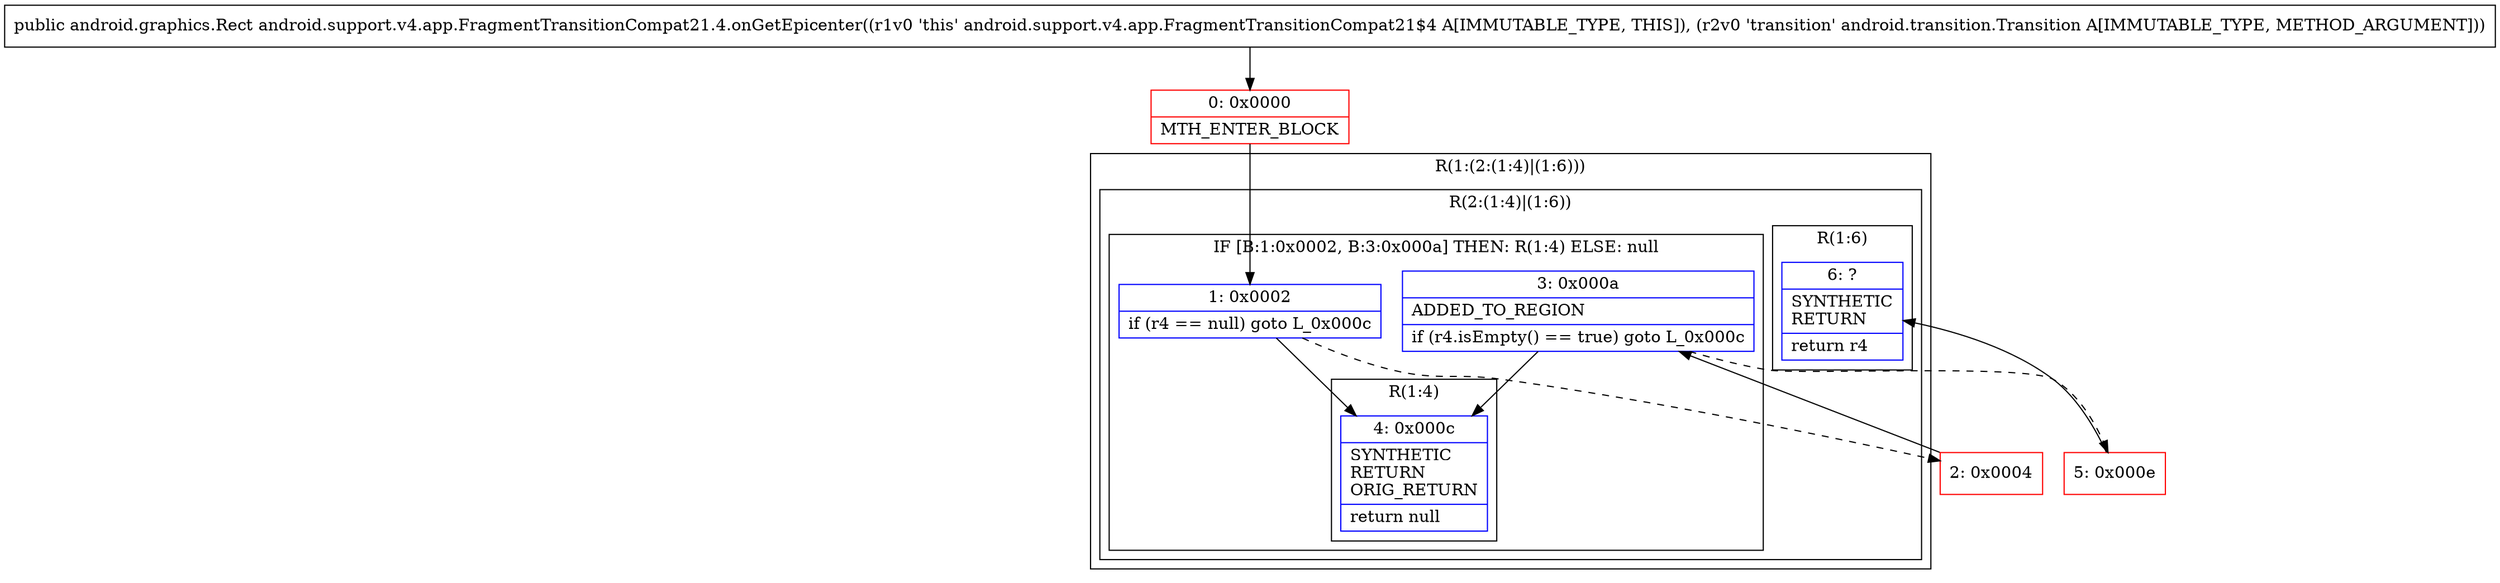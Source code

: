 digraph "CFG forandroid.support.v4.app.FragmentTransitionCompat21.4.onGetEpicenter(Landroid\/transition\/Transition;)Landroid\/graphics\/Rect;" {
subgraph cluster_Region_915693400 {
label = "R(1:(2:(1:4)|(1:6)))";
node [shape=record,color=blue];
subgraph cluster_Region_350064294 {
label = "R(2:(1:4)|(1:6))";
node [shape=record,color=blue];
subgraph cluster_IfRegion_1298469796 {
label = "IF [B:1:0x0002, B:3:0x000a] THEN: R(1:4) ELSE: null";
node [shape=record,color=blue];
Node_1 [shape=record,label="{1\:\ 0x0002|if (r4 == null) goto L_0x000c\l}"];
Node_3 [shape=record,label="{3\:\ 0x000a|ADDED_TO_REGION\l|if (r4.isEmpty() == true) goto L_0x000c\l}"];
subgraph cluster_Region_605613895 {
label = "R(1:4)";
node [shape=record,color=blue];
Node_4 [shape=record,label="{4\:\ 0x000c|SYNTHETIC\lRETURN\lORIG_RETURN\l|return null\l}"];
}
}
subgraph cluster_Region_811735555 {
label = "R(1:6)";
node [shape=record,color=blue];
Node_6 [shape=record,label="{6\:\ ?|SYNTHETIC\lRETURN\l|return r4\l}"];
}
}
}
Node_0 [shape=record,color=red,label="{0\:\ 0x0000|MTH_ENTER_BLOCK\l}"];
Node_2 [shape=record,color=red,label="{2\:\ 0x0004}"];
Node_5 [shape=record,color=red,label="{5\:\ 0x000e}"];
MethodNode[shape=record,label="{public android.graphics.Rect android.support.v4.app.FragmentTransitionCompat21.4.onGetEpicenter((r1v0 'this' android.support.v4.app.FragmentTransitionCompat21$4 A[IMMUTABLE_TYPE, THIS]), (r2v0 'transition' android.transition.Transition A[IMMUTABLE_TYPE, METHOD_ARGUMENT])) }"];
MethodNode -> Node_0;
Node_1 -> Node_2[style=dashed];
Node_1 -> Node_4;
Node_3 -> Node_4;
Node_3 -> Node_5[style=dashed];
Node_0 -> Node_1;
Node_2 -> Node_3;
Node_5 -> Node_6;
}

